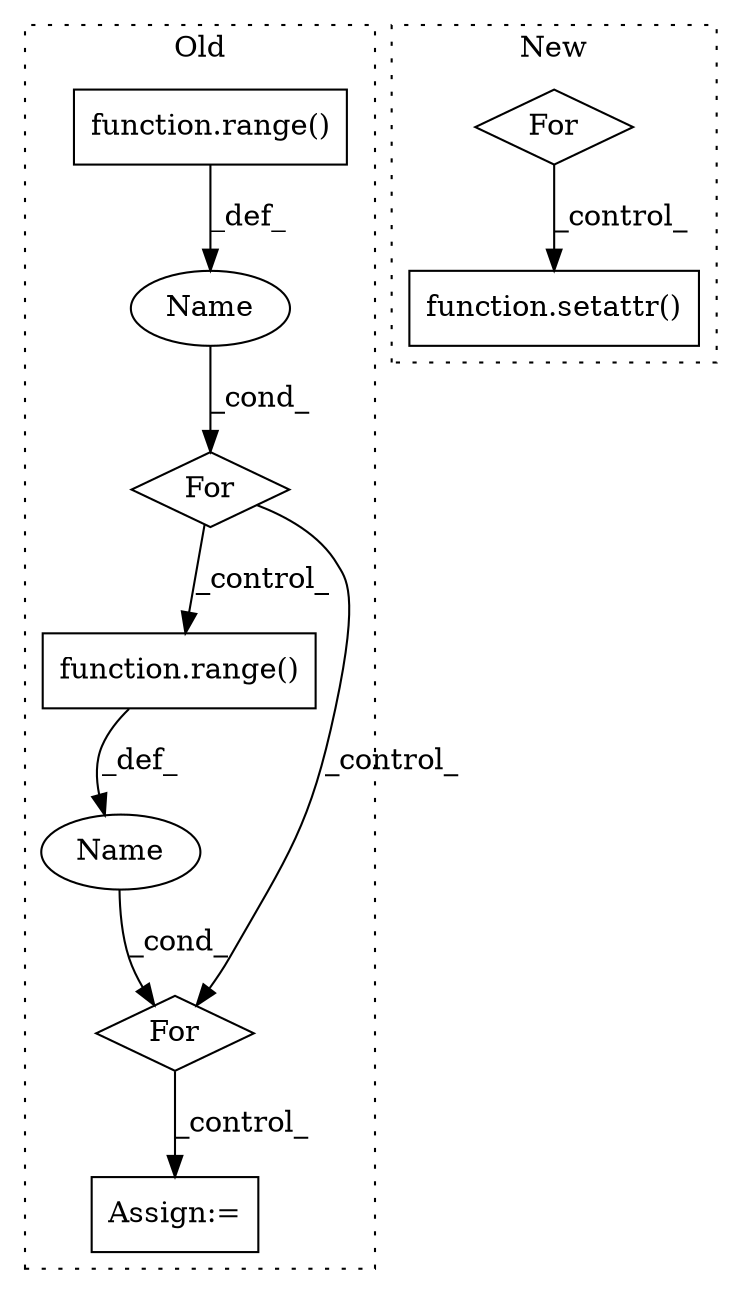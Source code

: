 digraph G {
subgraph cluster0 {
1 [label="function.range()" a="75" s="65679,65699" l="6,1" shape="box"];
3 [label="For" a="107" s="65662,65700" l="4,22" shape="diamond"];
4 [label="function.range()" a="75" s="65627,65643" l="6,1" shape="box"];
5 [label="Name" a="87" s="65666" l="9" shape="ellipse"];
6 [label="Assign:=" a="68" s="66207" l="3" shape="box"];
8 [label="For" a="107" s="65614,65644" l="4,18" shape="diamond"];
9 [label="Name" a="87" s="65618" l="5" shape="ellipse"];
label = "Old";
style="dotted";
}
subgraph cluster1 {
2 [label="function.setattr()" a="75" s="66786,66843" l="8,1" shape="box"];
7 [label="For" a="107" s="66730,66768" l="4,18" shape="diamond"];
label = "New";
style="dotted";
}
1 -> 5 [label="_def_"];
3 -> 6 [label="_control_"];
4 -> 9 [label="_def_"];
5 -> 3 [label="_cond_"];
7 -> 2 [label="_control_"];
8 -> 3 [label="_control_"];
8 -> 1 [label="_control_"];
9 -> 8 [label="_cond_"];
}